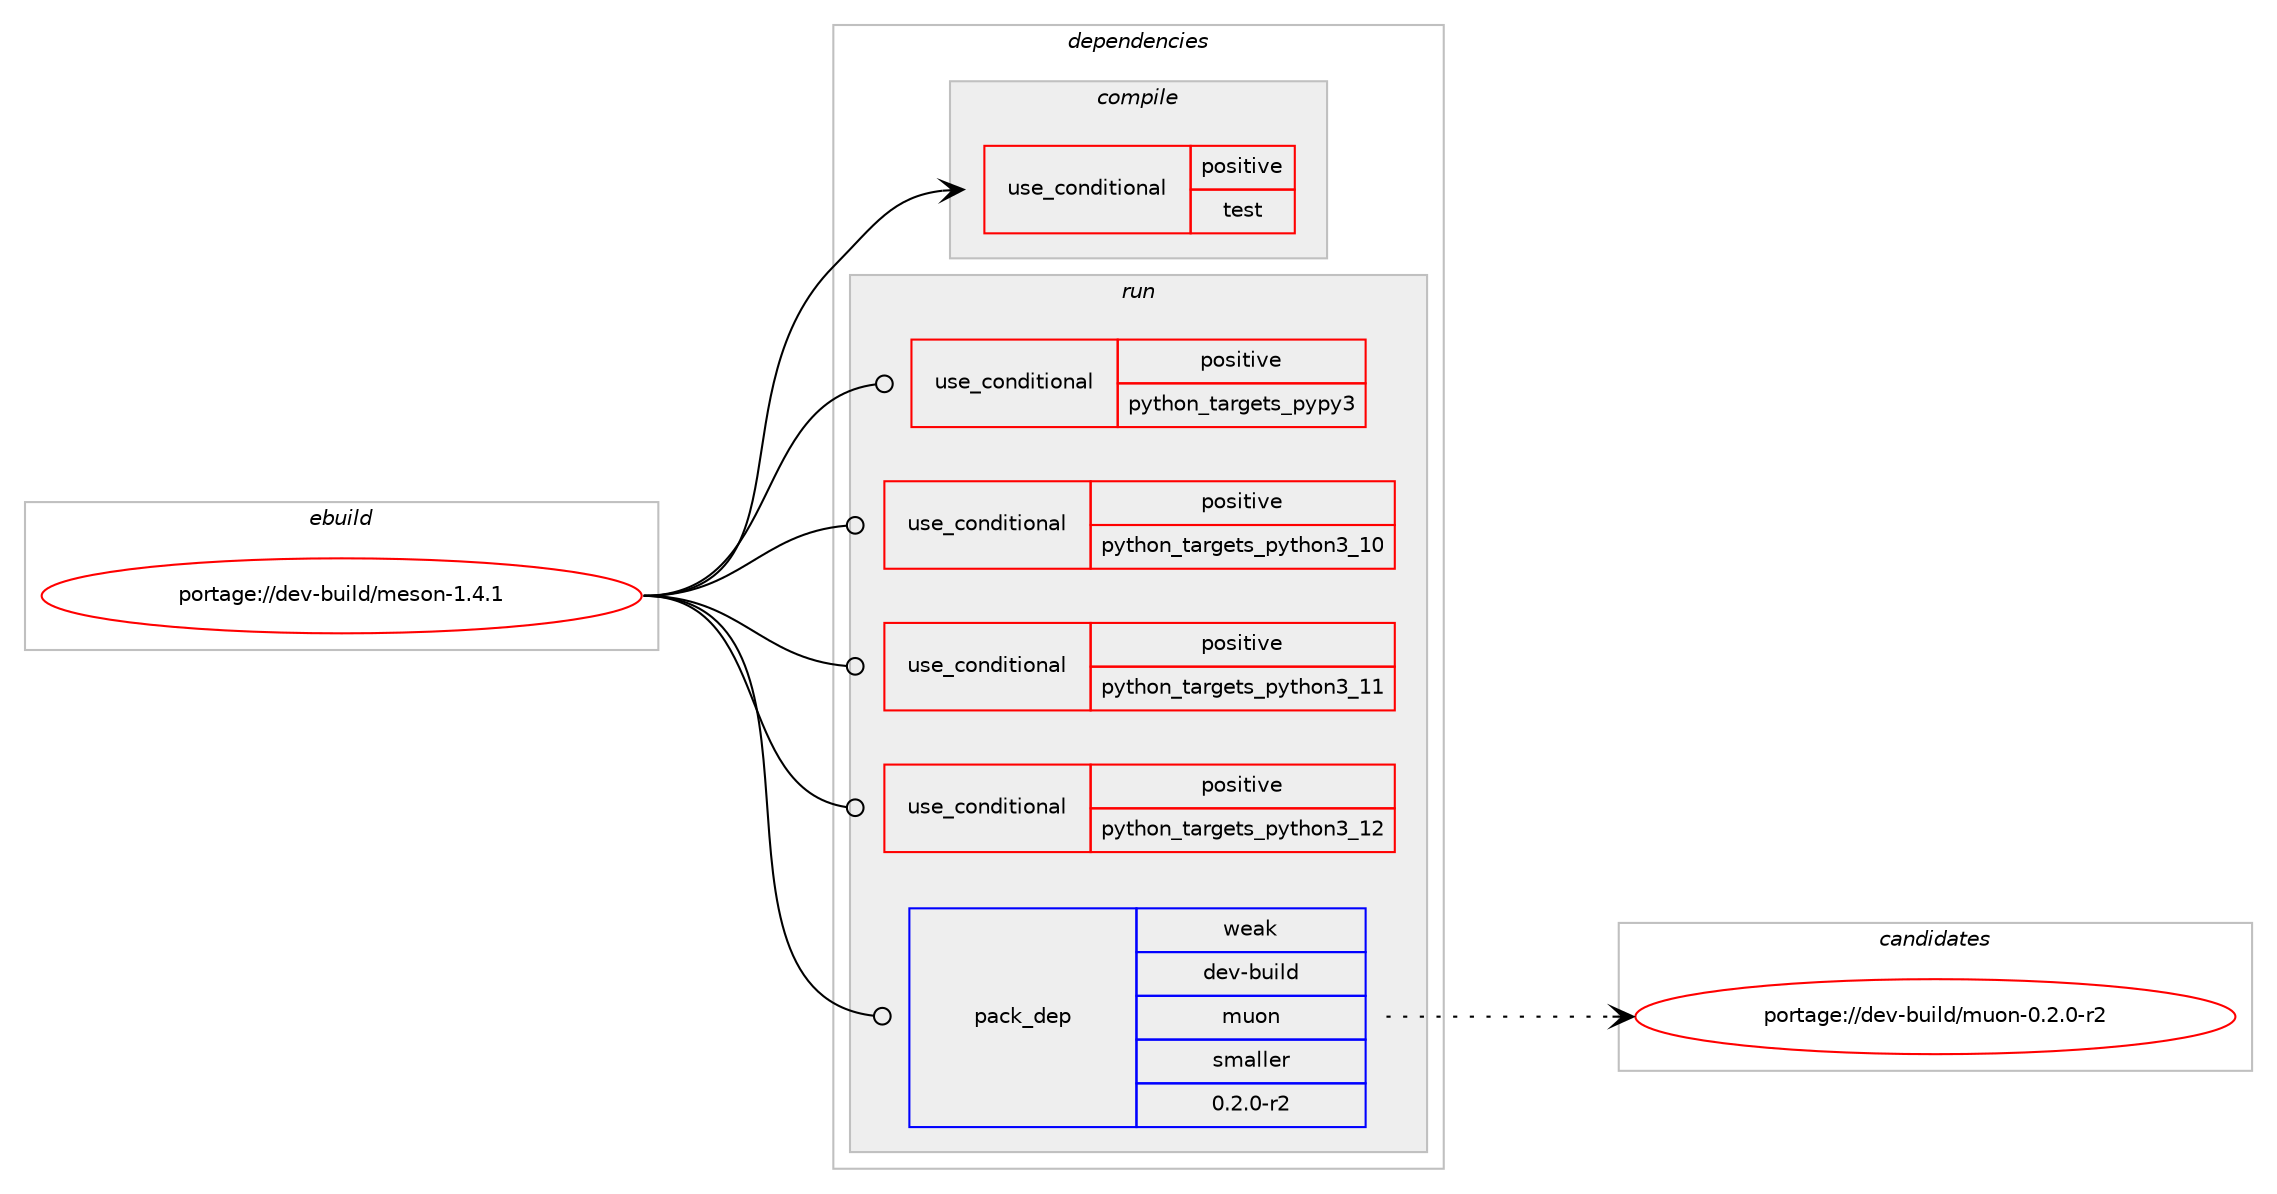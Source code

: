 digraph prolog {

# *************
# Graph options
# *************

newrank=true;
concentrate=true;
compound=true;
graph [rankdir=LR,fontname=Helvetica,fontsize=10,ranksep=1.5];#, ranksep=2.5, nodesep=0.2];
edge  [arrowhead=vee];
node  [fontname=Helvetica,fontsize=10];

# **********
# The ebuild
# **********

subgraph cluster_leftcol {
color=gray;
rank=same;
label=<<i>ebuild</i>>;
id [label="portage://dev-build/meson-1.4.1", color=red, width=4, href="../dev-build/meson-1.4.1.svg"];
}

# ****************
# The dependencies
# ****************

subgraph cluster_midcol {
color=gray;
label=<<i>dependencies</i>>;
subgraph cluster_compile {
fillcolor="#eeeeee";
style=filled;
label=<<i>compile</i>>;
subgraph cond16345 {
dependency29472 [label=<<TABLE BORDER="0" CELLBORDER="1" CELLSPACING="0" CELLPADDING="4"><TR><TD ROWSPAN="3" CELLPADDING="10">use_conditional</TD></TR><TR><TD>positive</TD></TR><TR><TD>test</TD></TR></TABLE>>, shape=none, color=red];
# *** BEGIN UNKNOWN DEPENDENCY TYPE (TODO) ***
# dependency29472 -> package_dependency(portage://dev-build/meson-1.4.1,install,no,dev-libs,glib,none,[,,],[slot(2)],[])
# *** END UNKNOWN DEPENDENCY TYPE (TODO) ***

# *** BEGIN UNKNOWN DEPENDENCY TYPE (TODO) ***
# dependency29472 -> package_dependency(portage://dev-build/meson-1.4.1,install,no,dev-libs,gobject-introspection,none,[,,],[],[])
# *** END UNKNOWN DEPENDENCY TYPE (TODO) ***

# *** BEGIN UNKNOWN DEPENDENCY TYPE (TODO) ***
# dependency29472 -> package_dependency(portage://dev-build/meson-1.4.1,install,no,app-alternatives,ninja,none,[,,],[],[])
# *** END UNKNOWN DEPENDENCY TYPE (TODO) ***

# *** BEGIN UNKNOWN DEPENDENCY TYPE (TODO) ***
# dependency29472 -> package_dependency(portage://dev-build/meson-1.4.1,install,no,dev-vcs,git,none,[,,],[],[])
# *** END UNKNOWN DEPENDENCY TYPE (TODO) ***

# *** BEGIN UNKNOWN DEPENDENCY TYPE (TODO) ***
# dependency29472 -> package_dependency(portage://dev-build/meson-1.4.1,install,no,sys-libs,zlib,none,[,,],[],[use(enable(static-libs),positive)])
# *** END UNKNOWN DEPENDENCY TYPE (TODO) ***

# *** BEGIN UNKNOWN DEPENDENCY TYPE (TODO) ***
# dependency29472 -> package_dependency(portage://dev-build/meson-1.4.1,install,no,virtual,pkgconfig,none,[,,],[],[])
# *** END UNKNOWN DEPENDENCY TYPE (TODO) ***

}
id:e -> dependency29472:w [weight=20,style="solid",arrowhead="vee"];
}
subgraph cluster_compileandrun {
fillcolor="#eeeeee";
style=filled;
label=<<i>compile and run</i>>;
}
subgraph cluster_run {
fillcolor="#eeeeee";
style=filled;
label=<<i>run</i>>;
subgraph cond16346 {
dependency29473 [label=<<TABLE BORDER="0" CELLBORDER="1" CELLSPACING="0" CELLPADDING="4"><TR><TD ROWSPAN="3" CELLPADDING="10">use_conditional</TD></TR><TR><TD>positive</TD></TR><TR><TD>python_targets_pypy3</TD></TR></TABLE>>, shape=none, color=red];
# *** BEGIN UNKNOWN DEPENDENCY TYPE (TODO) ***
# dependency29473 -> package_dependency(portage://dev-build/meson-1.4.1,run,no,dev-python,pypy3,none,[,,],any_same_slot,[])
# *** END UNKNOWN DEPENDENCY TYPE (TODO) ***

}
id:e -> dependency29473:w [weight=20,style="solid",arrowhead="odot"];
subgraph cond16347 {
dependency29474 [label=<<TABLE BORDER="0" CELLBORDER="1" CELLSPACING="0" CELLPADDING="4"><TR><TD ROWSPAN="3" CELLPADDING="10">use_conditional</TD></TR><TR><TD>positive</TD></TR><TR><TD>python_targets_python3_10</TD></TR></TABLE>>, shape=none, color=red];
# *** BEGIN UNKNOWN DEPENDENCY TYPE (TODO) ***
# dependency29474 -> package_dependency(portage://dev-build/meson-1.4.1,run,no,dev-lang,python,none,[,,],[slot(3.10)],[])
# *** END UNKNOWN DEPENDENCY TYPE (TODO) ***

}
id:e -> dependency29474:w [weight=20,style="solid",arrowhead="odot"];
subgraph cond16348 {
dependency29475 [label=<<TABLE BORDER="0" CELLBORDER="1" CELLSPACING="0" CELLPADDING="4"><TR><TD ROWSPAN="3" CELLPADDING="10">use_conditional</TD></TR><TR><TD>positive</TD></TR><TR><TD>python_targets_python3_11</TD></TR></TABLE>>, shape=none, color=red];
# *** BEGIN UNKNOWN DEPENDENCY TYPE (TODO) ***
# dependency29475 -> package_dependency(portage://dev-build/meson-1.4.1,run,no,dev-lang,python,none,[,,],[slot(3.11)],[])
# *** END UNKNOWN DEPENDENCY TYPE (TODO) ***

}
id:e -> dependency29475:w [weight=20,style="solid",arrowhead="odot"];
subgraph cond16349 {
dependency29476 [label=<<TABLE BORDER="0" CELLBORDER="1" CELLSPACING="0" CELLPADDING="4"><TR><TD ROWSPAN="3" CELLPADDING="10">use_conditional</TD></TR><TR><TD>positive</TD></TR><TR><TD>python_targets_python3_12</TD></TR></TABLE>>, shape=none, color=red];
# *** BEGIN UNKNOWN DEPENDENCY TYPE (TODO) ***
# dependency29476 -> package_dependency(portage://dev-build/meson-1.4.1,run,no,dev-lang,python,none,[,,],[slot(3.12)],[])
# *** END UNKNOWN DEPENDENCY TYPE (TODO) ***

}
id:e -> dependency29476:w [weight=20,style="solid",arrowhead="odot"];
# *** BEGIN UNKNOWN DEPENDENCY TYPE (TODO) ***
# id -> package_dependency(portage://dev-build/meson-1.4.1,run,no,virtual,pkgconfig,none,[,,],[],[])
# *** END UNKNOWN DEPENDENCY TYPE (TODO) ***

subgraph pack12236 {
dependency29477 [label=<<TABLE BORDER="0" CELLBORDER="1" CELLSPACING="0" CELLPADDING="4" WIDTH="220"><TR><TD ROWSPAN="6" CELLPADDING="30">pack_dep</TD></TR><TR><TD WIDTH="110">weak</TD></TR><TR><TD>dev-build</TD></TR><TR><TD>muon</TD></TR><TR><TD>smaller</TD></TR><TR><TD>0.2.0-r2</TD></TR></TABLE>>, shape=none, color=blue];
}
id:e -> dependency29477:w [weight=20,style="solid",arrowhead="odot"];
}
}

# **************
# The candidates
# **************

subgraph cluster_choices {
rank=same;
color=gray;
label=<<i>candidates</i>>;

subgraph choice12236 {
color=black;
nodesep=1;
choice1001011184598117105108100471091171111104548465046484511450 [label="portage://dev-build/muon-0.2.0-r2", color=red, width=4,href="../dev-build/muon-0.2.0-r2.svg"];
dependency29477:e -> choice1001011184598117105108100471091171111104548465046484511450:w [style=dotted,weight="100"];
}
}

}
